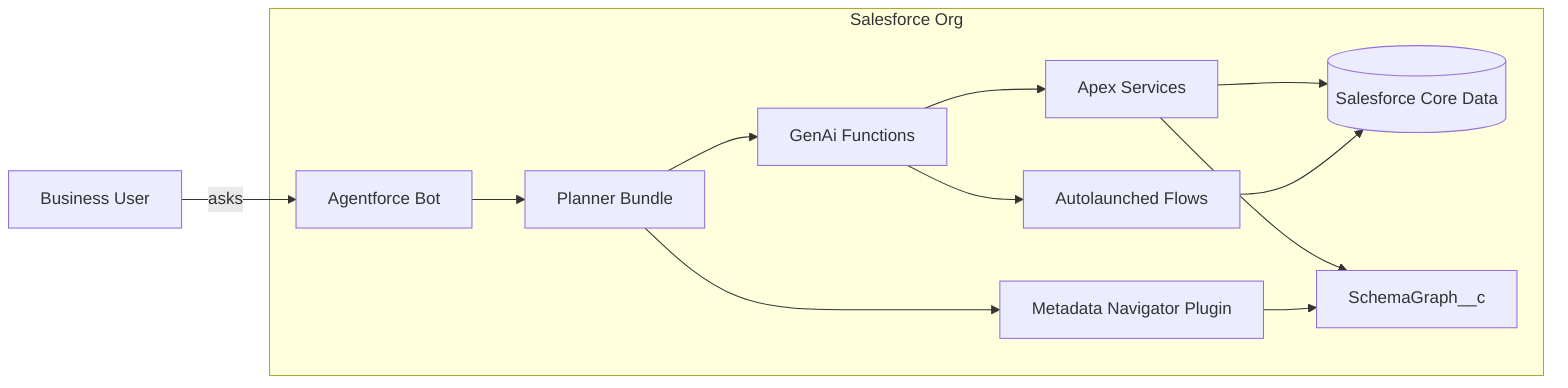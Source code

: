 flowchart LR
  User[Business User] -->|asks| Agent[Agentforce Bot]
  Agent --> Planner[Planner Bundle]
  Planner --> Plugin[Metadata Navigator Plugin]
  Planner --> Fn[GenAi Functions]
  Fn --> Apex[Apex Services]
  Fn --> Flow[Autolaunched Flows]
  Apex --> SFDC[(Salesforce Core Data)]
  Flow --> SFDC
  Apex --> Graph[SchemaGraph__c]
  Plugin --> Graph
  subgraph Salesforce Org
    Agent
    Planner
    Plugin
    Fn
    Apex
    Flow
    Graph
    SFDC
  end